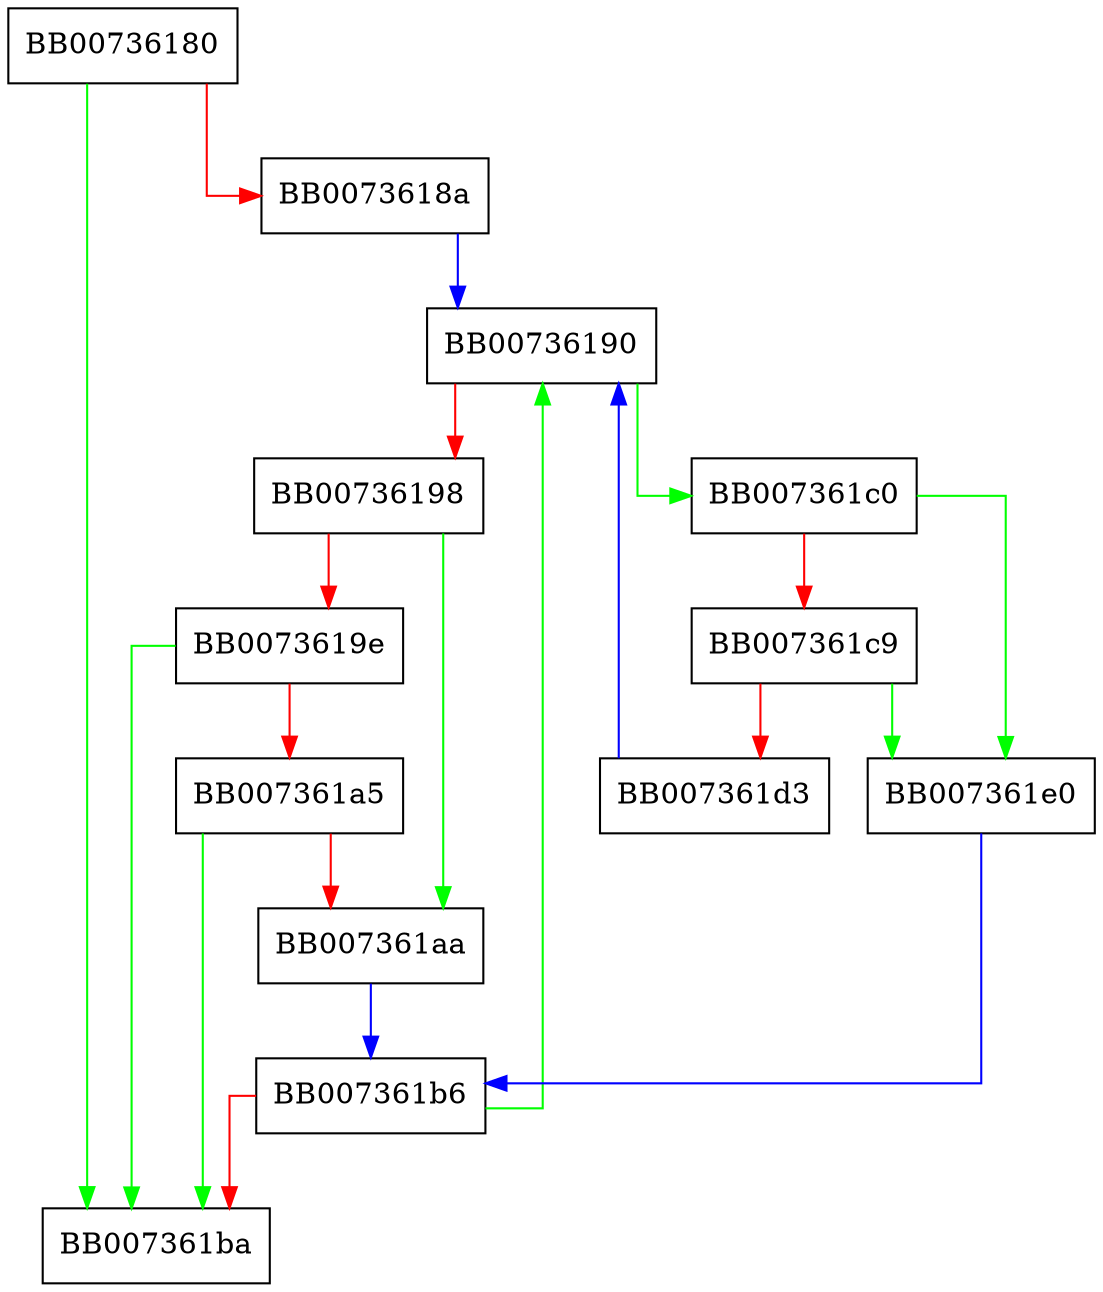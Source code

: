 digraph eat_alpha_numeric {
  node [shape="box"];
  graph [splines=ortho];
  BB00736180 -> BB007361ba [color="green"];
  BB00736180 -> BB0073618a [color="red"];
  BB0073618a -> BB00736190 [color="blue"];
  BB00736190 -> BB007361c0 [color="green"];
  BB00736190 -> BB00736198 [color="red"];
  BB00736198 -> BB007361aa [color="green"];
  BB00736198 -> BB0073619e [color="red"];
  BB0073619e -> BB007361ba [color="green"];
  BB0073619e -> BB007361a5 [color="red"];
  BB007361a5 -> BB007361ba [color="green"];
  BB007361a5 -> BB007361aa [color="red"];
  BB007361aa -> BB007361b6 [color="blue"];
  BB007361b6 -> BB00736190 [color="green"];
  BB007361b6 -> BB007361ba [color="red"];
  BB007361c0 -> BB007361e0 [color="green"];
  BB007361c0 -> BB007361c9 [color="red"];
  BB007361c9 -> BB007361e0 [color="green"];
  BB007361c9 -> BB007361d3 [color="red"];
  BB007361d3 -> BB00736190 [color="blue"];
  BB007361e0 -> BB007361b6 [color="blue"];
}